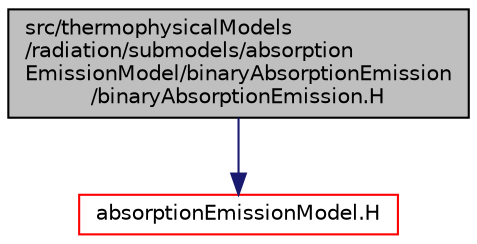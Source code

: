 digraph "src/thermophysicalModels/radiation/submodels/absorptionEmissionModel/binaryAbsorptionEmission/binaryAbsorptionEmission.H"
{
  bgcolor="transparent";
  edge [fontname="Helvetica",fontsize="10",labelfontname="Helvetica",labelfontsize="10"];
  node [fontname="Helvetica",fontsize="10",shape=record];
  Node0 [label="src/thermophysicalModels\l/radiation/submodels/absorption\lEmissionModel/binaryAbsorptionEmission\l/binaryAbsorptionEmission.H",height=0.2,width=0.4,color="black", fillcolor="grey75", style="filled", fontcolor="black"];
  Node0 -> Node1 [color="midnightblue",fontsize="10",style="solid",fontname="Helvetica"];
  Node1 [label="absorptionEmissionModel.H",height=0.2,width=0.4,color="red",URL="$a16457.html"];
}
